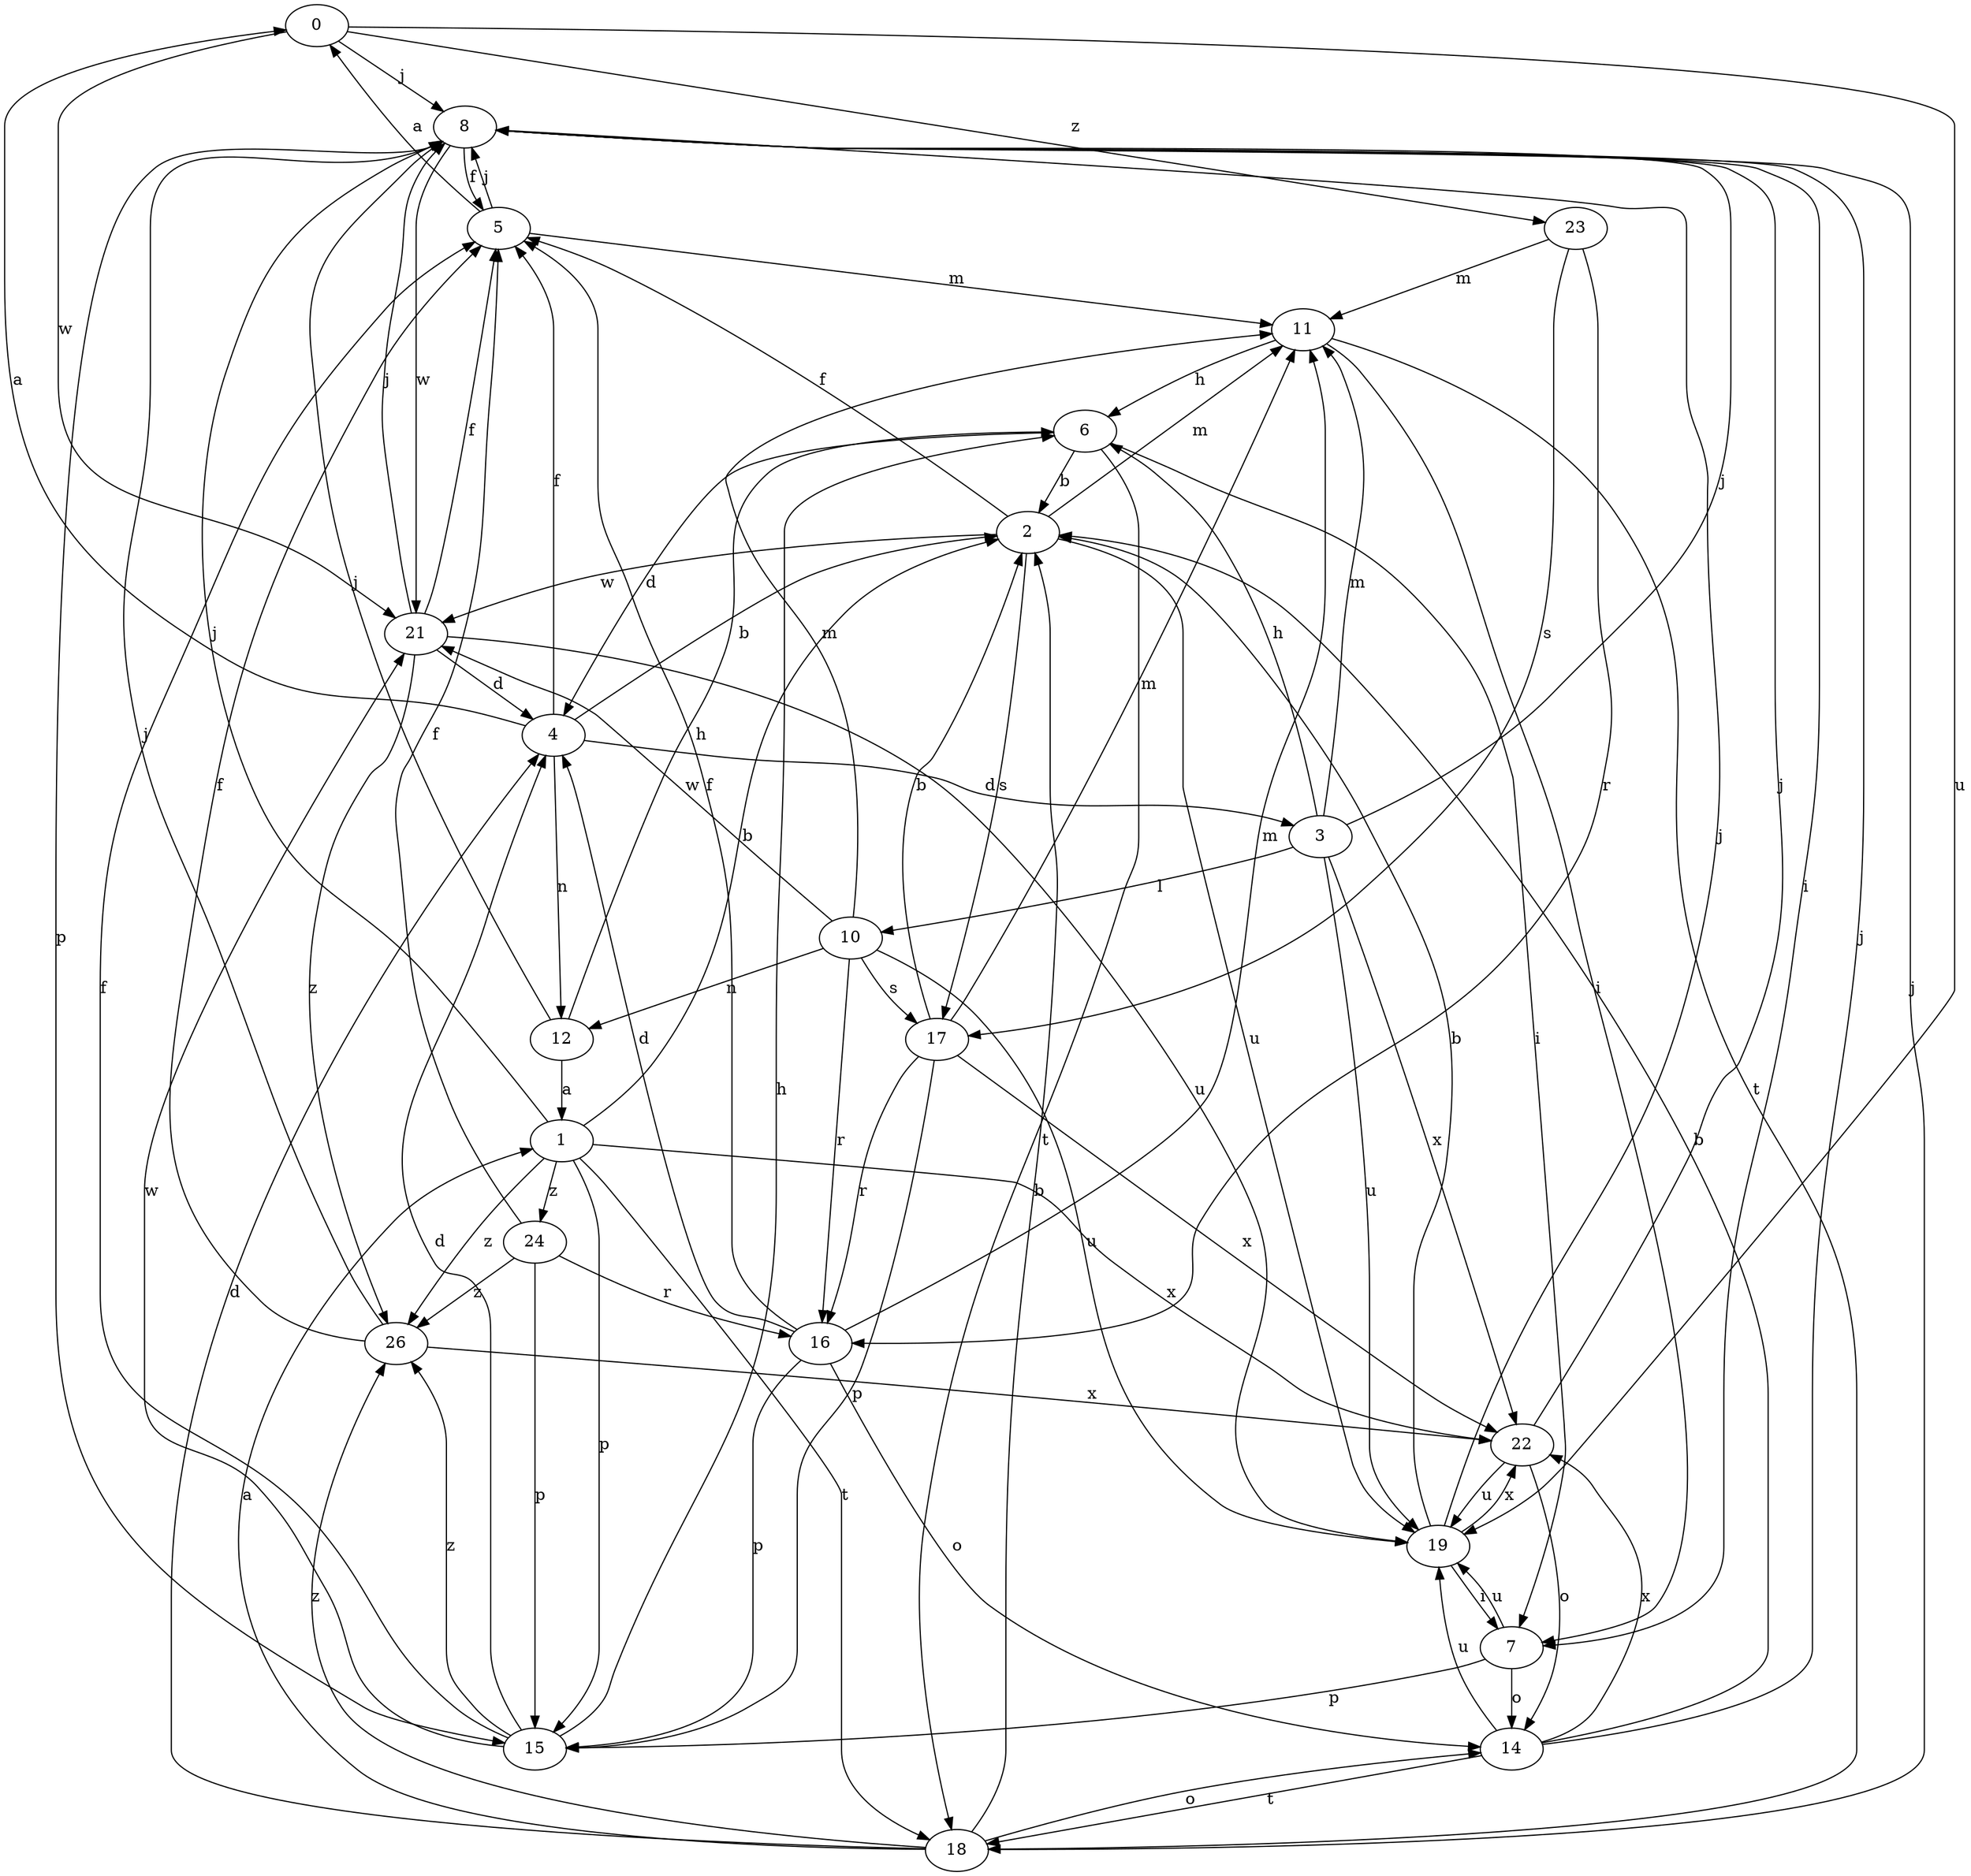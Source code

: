 strict digraph  {
0;
1;
2;
3;
4;
5;
6;
7;
8;
10;
11;
12;
14;
15;
16;
17;
18;
19;
21;
22;
23;
24;
26;
0 -> 8  [label=j];
0 -> 19  [label=u];
0 -> 21  [label=w];
0 -> 23  [label=z];
1 -> 2  [label=b];
1 -> 8  [label=j];
1 -> 15  [label=p];
1 -> 18  [label=t];
1 -> 22  [label=x];
1 -> 24  [label=z];
1 -> 26  [label=z];
2 -> 5  [label=f];
2 -> 11  [label=m];
2 -> 17  [label=s];
2 -> 19  [label=u];
2 -> 21  [label=w];
3 -> 6  [label=h];
3 -> 8  [label=j];
3 -> 10  [label=l];
3 -> 11  [label=m];
3 -> 19  [label=u];
3 -> 22  [label=x];
4 -> 0  [label=a];
4 -> 2  [label=b];
4 -> 3  [label=d];
4 -> 5  [label=f];
4 -> 12  [label=n];
5 -> 0  [label=a];
5 -> 8  [label=j];
5 -> 11  [label=m];
6 -> 2  [label=b];
6 -> 4  [label=d];
6 -> 7  [label=i];
6 -> 18  [label=t];
7 -> 14  [label=o];
7 -> 15  [label=p];
7 -> 19  [label=u];
8 -> 5  [label=f];
8 -> 7  [label=i];
8 -> 15  [label=p];
8 -> 21  [label=w];
10 -> 11  [label=m];
10 -> 12  [label=n];
10 -> 16  [label=r];
10 -> 17  [label=s];
10 -> 19  [label=u];
10 -> 21  [label=w];
11 -> 6  [label=h];
11 -> 7  [label=i];
11 -> 18  [label=t];
12 -> 1  [label=a];
12 -> 6  [label=h];
12 -> 8  [label=j];
14 -> 2  [label=b];
14 -> 8  [label=j];
14 -> 18  [label=t];
14 -> 19  [label=u];
14 -> 22  [label=x];
15 -> 4  [label=d];
15 -> 5  [label=f];
15 -> 6  [label=h];
15 -> 21  [label=w];
15 -> 26  [label=z];
16 -> 4  [label=d];
16 -> 5  [label=f];
16 -> 11  [label=m];
16 -> 14  [label=o];
16 -> 15  [label=p];
17 -> 2  [label=b];
17 -> 11  [label=m];
17 -> 15  [label=p];
17 -> 16  [label=r];
17 -> 22  [label=x];
18 -> 1  [label=a];
18 -> 2  [label=b];
18 -> 4  [label=d];
18 -> 8  [label=j];
18 -> 14  [label=o];
18 -> 26  [label=z];
19 -> 2  [label=b];
19 -> 7  [label=i];
19 -> 8  [label=j];
19 -> 22  [label=x];
21 -> 4  [label=d];
21 -> 5  [label=f];
21 -> 8  [label=j];
21 -> 19  [label=u];
21 -> 26  [label=z];
22 -> 8  [label=j];
22 -> 14  [label=o];
22 -> 19  [label=u];
23 -> 11  [label=m];
23 -> 16  [label=r];
23 -> 17  [label=s];
24 -> 5  [label=f];
24 -> 15  [label=p];
24 -> 16  [label=r];
24 -> 26  [label=z];
26 -> 5  [label=f];
26 -> 8  [label=j];
26 -> 22  [label=x];
}
